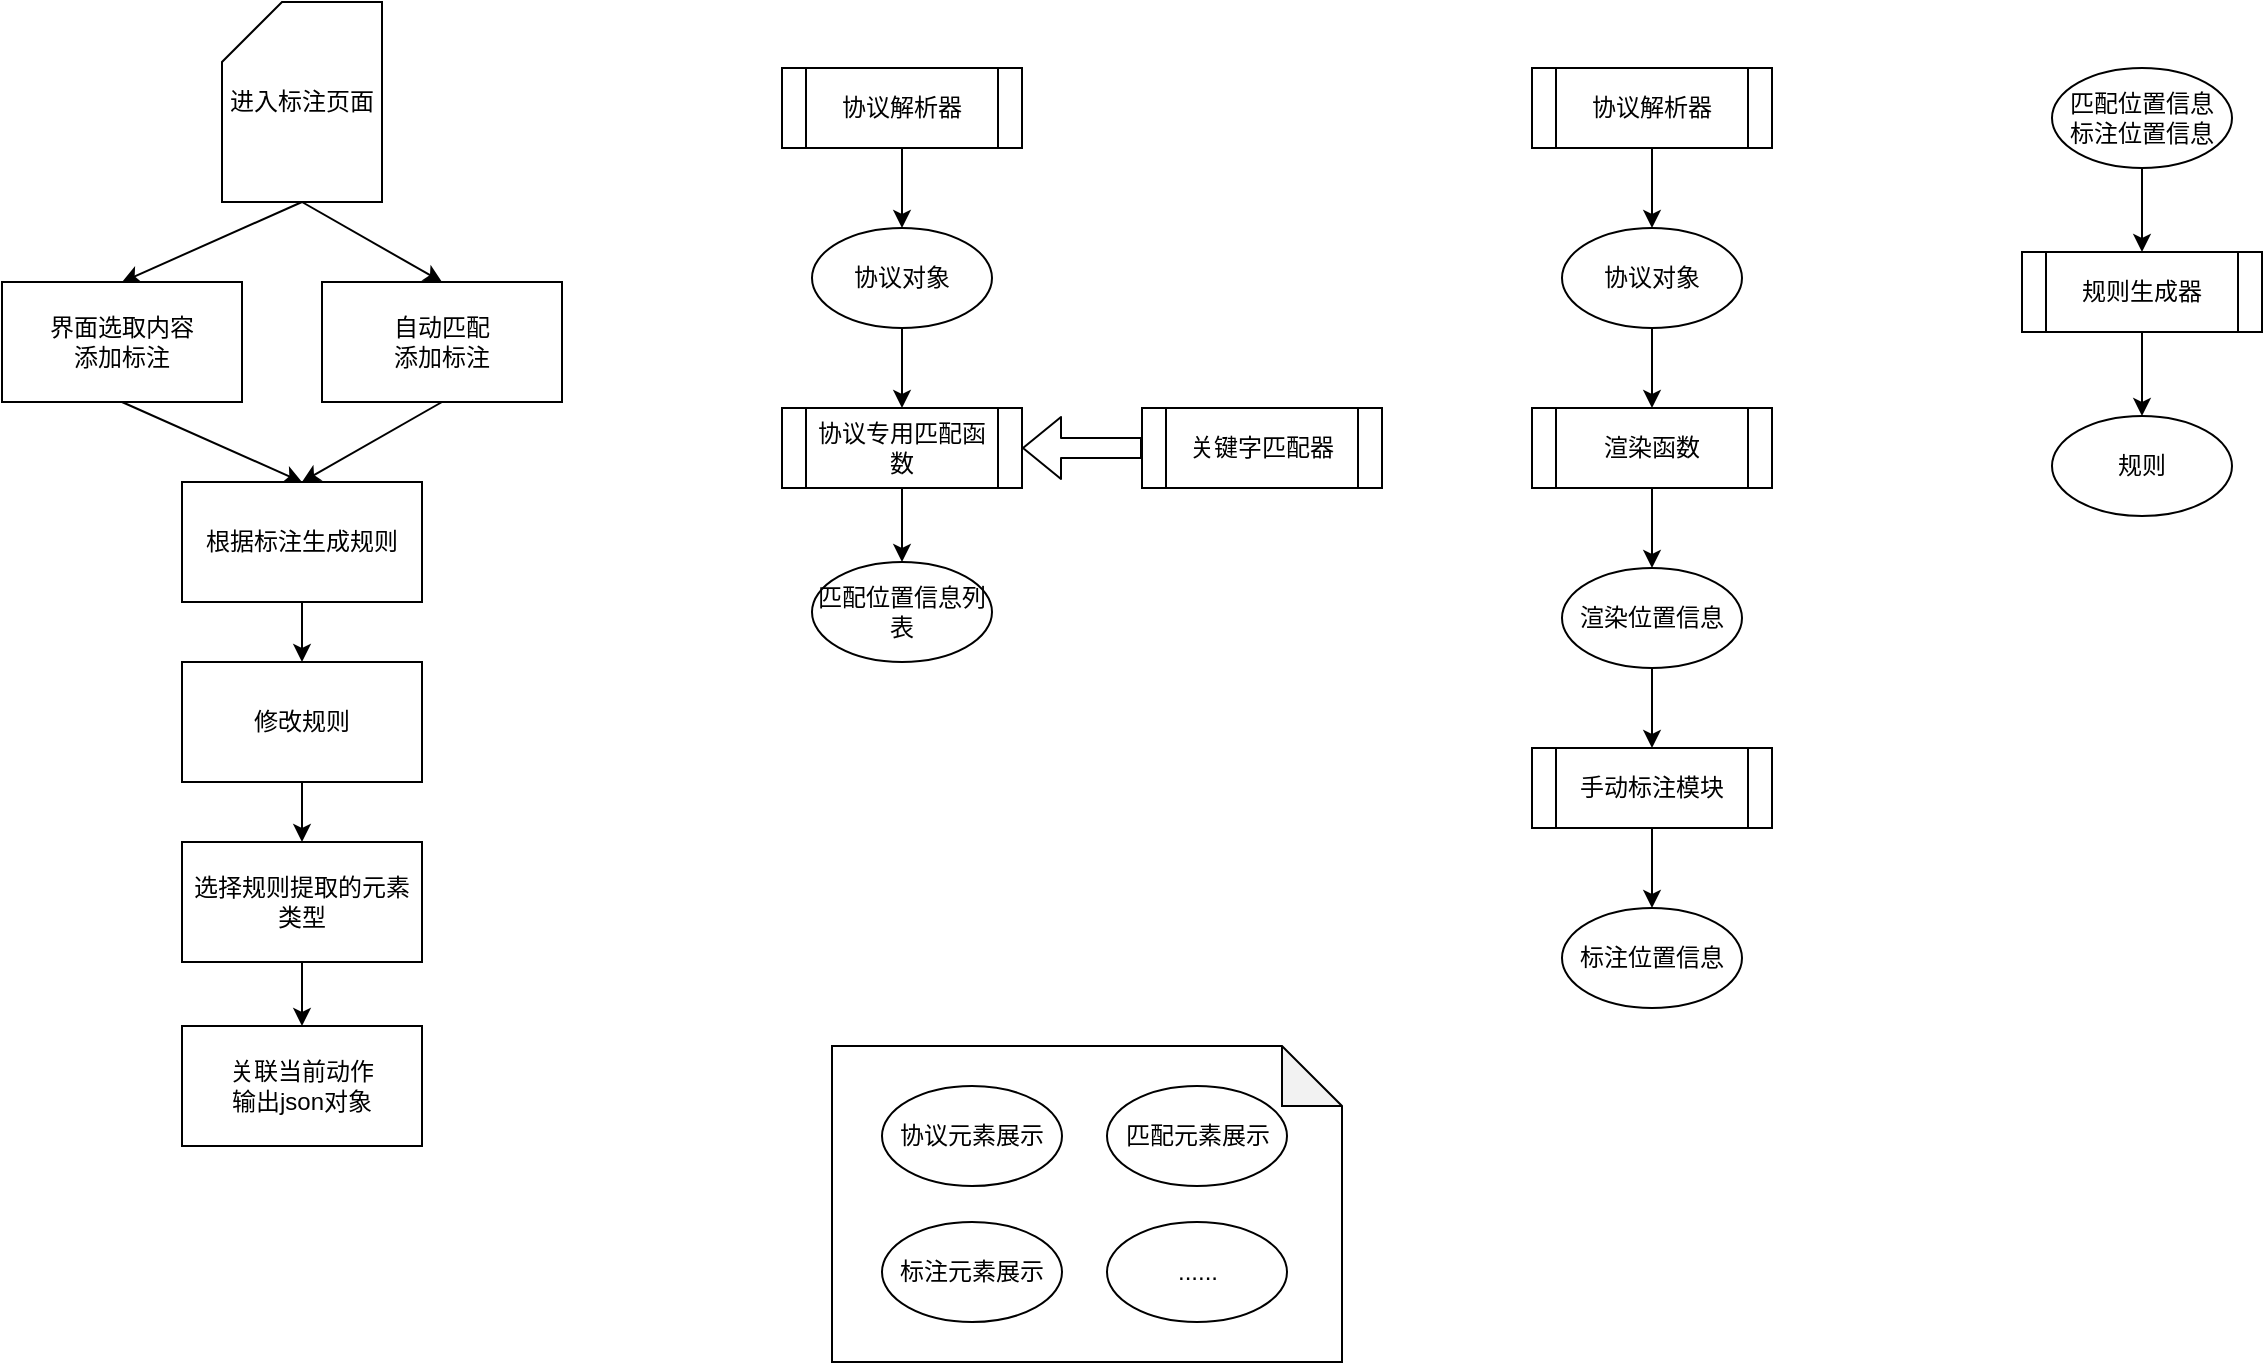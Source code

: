 <mxfile version="12.1.7" type="github" pages="1">
  <diagram id="6FKfcIvOeZ0T_24MmPEe" name="第 1 页">
    <mxGraphModel dx="946" dy="571" grid="1" gridSize="10" guides="1" tooltips="1" connect="1" arrows="1" fold="1" page="1" pageScale="1" pageWidth="1327" pageHeight="1169" math="0" shadow="0">
      <root>
        <mxCell id="0"/>
        <mxCell id="1" parent="0"/>
        <mxCell id="KV9YtKSeoymKHfhfjrCS-7" value="" style="shape=note;whiteSpace=wrap;html=1;backgroundOutline=1;darkOpacity=0.05;" vertex="1" parent="1">
          <mxGeometry x="465" y="542" width="255" height="158" as="geometry"/>
        </mxCell>
        <mxCell id="bmfqaIszuD7k2YfsK9zt-1" value="界面选取内容&lt;br&gt;添加标注" style="rounded=0;whiteSpace=wrap;html=1;" parent="1" vertex="1">
          <mxGeometry x="50" y="160" width="120" height="60" as="geometry"/>
        </mxCell>
        <mxCell id="bmfqaIszuD7k2YfsK9zt-2" value="根据标注生成规则" style="rounded=0;whiteSpace=wrap;html=1;" parent="1" vertex="1">
          <mxGeometry x="140" y="260" width="120" height="60" as="geometry"/>
        </mxCell>
        <mxCell id="bmfqaIszuD7k2YfsK9zt-3" value="修改规则" style="rounded=0;whiteSpace=wrap;html=1;" parent="1" vertex="1">
          <mxGeometry x="140" y="350" width="120" height="60" as="geometry"/>
        </mxCell>
        <mxCell id="bmfqaIszuD7k2YfsK9zt-4" value="" style="endArrow=classic;html=1;exitX=0.5;exitY=1;exitDx=0;exitDy=0;entryX=0.5;entryY=0;entryDx=0;entryDy=0;" parent="1" source="bmfqaIszuD7k2YfsK9zt-1" target="bmfqaIszuD7k2YfsK9zt-2" edge="1">
          <mxGeometry width="50" height="50" relative="1" as="geometry">
            <mxPoint x="110" y="300" as="sourcePoint"/>
            <mxPoint x="160" y="250" as="targetPoint"/>
          </mxGeometry>
        </mxCell>
        <mxCell id="bmfqaIszuD7k2YfsK9zt-5" value="" style="endArrow=classic;html=1;exitX=0.5;exitY=1;exitDx=0;exitDy=0;entryX=0.5;entryY=0;entryDx=0;entryDy=0;" parent="1" source="bmfqaIszuD7k2YfsK9zt-2" target="bmfqaIszuD7k2YfsK9zt-3" edge="1">
          <mxGeometry width="50" height="50" relative="1" as="geometry">
            <mxPoint x="110" y="370" as="sourcePoint"/>
            <mxPoint x="110" y="430" as="targetPoint"/>
          </mxGeometry>
        </mxCell>
        <mxCell id="XkHL08ya3uAFKRS17An--1" value="进入标注页面" style="shape=card;whiteSpace=wrap;html=1;" parent="1" vertex="1">
          <mxGeometry x="160" y="20" width="80" height="100" as="geometry"/>
        </mxCell>
        <mxCell id="XkHL08ya3uAFKRS17An--4" value="" style="endArrow=classic;html=1;exitX=0.5;exitY=1;exitDx=0;exitDy=0;exitPerimeter=0;entryX=0.5;entryY=0;entryDx=0;entryDy=0;" parent="1" source="XkHL08ya3uAFKRS17An--1" target="bmfqaIszuD7k2YfsK9zt-1" edge="1">
          <mxGeometry width="50" height="50" relative="1" as="geometry">
            <mxPoint x="109" y="130" as="sourcePoint"/>
            <mxPoint x="109" y="200" as="targetPoint"/>
          </mxGeometry>
        </mxCell>
        <mxCell id="XkHL08ya3uAFKRS17An--5" value="选择规则提取的元素类型" style="rounded=0;whiteSpace=wrap;html=1;" parent="1" vertex="1">
          <mxGeometry x="140" y="440" width="120" height="60" as="geometry"/>
        </mxCell>
        <mxCell id="XkHL08ya3uAFKRS17An--6" value="" style="endArrow=classic;html=1;exitX=0.5;exitY=1;exitDx=0;exitDy=0;entryX=0.5;entryY=0;entryDx=0;entryDy=0;" parent="1" source="bmfqaIszuD7k2YfsK9zt-3" target="XkHL08ya3uAFKRS17An--5" edge="1">
          <mxGeometry width="50" height="50" relative="1" as="geometry">
            <mxPoint x="120" y="320" as="sourcePoint"/>
            <mxPoint x="120" y="350" as="targetPoint"/>
          </mxGeometry>
        </mxCell>
        <mxCell id="XkHL08ya3uAFKRS17An--8" value="自动匹配&lt;br&gt;添加标注" style="rounded=0;whiteSpace=wrap;html=1;" parent="1" vertex="1">
          <mxGeometry x="210" y="160" width="120" height="60" as="geometry"/>
        </mxCell>
        <mxCell id="XkHL08ya3uAFKRS17An--9" value="" style="endArrow=classic;html=1;exitX=0.5;exitY=1;exitDx=0;exitDy=0;entryX=0.5;entryY=0;entryDx=0;entryDy=0;" parent="1" source="XkHL08ya3uAFKRS17An--8" target="bmfqaIszuD7k2YfsK9zt-2" edge="1">
          <mxGeometry width="50" height="50" relative="1" as="geometry">
            <mxPoint x="280" y="360" as="sourcePoint"/>
            <mxPoint x="330" y="310" as="targetPoint"/>
            <Array as="points"/>
          </mxGeometry>
        </mxCell>
        <mxCell id="XkHL08ya3uAFKRS17An--11" value="" style="endArrow=classic;html=1;exitX=0.5;exitY=1;exitDx=0;exitDy=0;exitPerimeter=0;entryX=0.5;entryY=0;entryDx=0;entryDy=0;" parent="1" source="XkHL08ya3uAFKRS17An--1" target="XkHL08ya3uAFKRS17An--8" edge="1">
          <mxGeometry width="50" height="50" relative="1" as="geometry">
            <mxPoint x="280" y="220" as="sourcePoint"/>
            <mxPoint x="330" y="170" as="targetPoint"/>
          </mxGeometry>
        </mxCell>
        <mxCell id="DkTlWnZVP09rbSDj4pex-1" value="关联当前动作&lt;br&gt;输出json对象" style="rounded=0;whiteSpace=wrap;html=1;" parent="1" vertex="1">
          <mxGeometry x="140" y="532" width="120" height="60" as="geometry"/>
        </mxCell>
        <mxCell id="DkTlWnZVP09rbSDj4pex-2" value="" style="endArrow=classic;html=1;exitX=0.5;exitY=1;exitDx=0;exitDy=0;entryX=0.5;entryY=0;entryDx=0;entryDy=0;" parent="1" source="XkHL08ya3uAFKRS17An--5" target="DkTlWnZVP09rbSDj4pex-1" edge="1">
          <mxGeometry width="50" height="50" relative="1" as="geometry">
            <mxPoint x="210" y="420" as="sourcePoint"/>
            <mxPoint x="210" y="450" as="targetPoint"/>
          </mxGeometry>
        </mxCell>
        <mxCell id="DkTlWnZVP09rbSDj4pex-5" value="" style="endArrow=classic;html=1;exitX=0.5;exitY=1;exitDx=0;exitDy=0;entryX=0.5;entryY=0;entryDx=0;entryDy=0;" parent="1" source="DkTlWnZVP09rbSDj4pex-17" target="DkTlWnZVP09rbSDj4pex-15" edge="1">
          <mxGeometry width="50" height="50" relative="1" as="geometry">
            <mxPoint x="500" y="93" as="sourcePoint"/>
            <mxPoint x="500" y="152" as="targetPoint"/>
          </mxGeometry>
        </mxCell>
        <mxCell id="DkTlWnZVP09rbSDj4pex-10" value="关键字匹配器" style="shape=process;whiteSpace=wrap;html=1;backgroundOutline=1;" parent="1" vertex="1">
          <mxGeometry x="620" y="223" width="120" height="40" as="geometry"/>
        </mxCell>
        <mxCell id="DkTlWnZVP09rbSDj4pex-11" value="" style="shape=flexArrow;endArrow=classic;html=1;exitX=0;exitY=0.5;exitDx=0;exitDy=0;" parent="1" source="DkTlWnZVP09rbSDj4pex-10" target="DkTlWnZVP09rbSDj4pex-20" edge="1">
          <mxGeometry width="50" height="50" relative="1" as="geometry">
            <mxPoint x="490" y="273" as="sourcePoint"/>
            <mxPoint x="480" y="253" as="targetPoint"/>
          </mxGeometry>
        </mxCell>
        <mxCell id="DkTlWnZVP09rbSDj4pex-15" value="&lt;span style=&quot;white-space: normal&quot;&gt;协议对象&lt;/span&gt;" style="ellipse;whiteSpace=wrap;html=1;" parent="1" vertex="1">
          <mxGeometry x="455" y="133" width="90" height="50" as="geometry"/>
        </mxCell>
        <mxCell id="DkTlWnZVP09rbSDj4pex-17" value="&lt;span style=&quot;white-space: normal&quot;&gt;协议解析器&lt;/span&gt;" style="shape=process;whiteSpace=wrap;html=1;backgroundOutline=1;" parent="1" vertex="1">
          <mxGeometry x="440" y="53" width="120" height="40" as="geometry"/>
        </mxCell>
        <mxCell id="DkTlWnZVP09rbSDj4pex-20" value="协议专用匹配函数" style="shape=process;whiteSpace=wrap;html=1;backgroundOutline=1;" parent="1" vertex="1">
          <mxGeometry x="440" y="223" width="120" height="40" as="geometry"/>
        </mxCell>
        <mxCell id="DkTlWnZVP09rbSDj4pex-22" value="&lt;span style=&quot;white-space: normal&quot;&gt;匹配位置信息列表&lt;/span&gt;" style="ellipse;whiteSpace=wrap;html=1;" parent="1" vertex="1">
          <mxGeometry x="455" y="300" width="90" height="50" as="geometry"/>
        </mxCell>
        <mxCell id="DkTlWnZVP09rbSDj4pex-24" value="" style="endArrow=classic;html=1;exitX=0.5;exitY=1;exitDx=0;exitDy=0;" parent="1" source="DkTlWnZVP09rbSDj4pex-20" edge="1">
          <mxGeometry width="50" height="50" relative="1" as="geometry">
            <mxPoint x="500" y="260" as="sourcePoint"/>
            <mxPoint x="500" y="300" as="targetPoint"/>
          </mxGeometry>
        </mxCell>
        <mxCell id="DkTlWnZVP09rbSDj4pex-26" value="渲染函数" style="shape=process;whiteSpace=wrap;html=1;backgroundOutline=1;" parent="1" vertex="1">
          <mxGeometry x="815" y="223" width="120" height="40" as="geometry"/>
        </mxCell>
        <mxCell id="DkTlWnZVP09rbSDj4pex-27" value="" style="endArrow=classic;html=1;exitX=0.5;exitY=1;exitDx=0;exitDy=0;entryX=0.5;entryY=0;entryDx=0;entryDy=0;" parent="1" source="DkTlWnZVP09rbSDj4pex-15" target="DkTlWnZVP09rbSDj4pex-20" edge="1">
          <mxGeometry width="50" height="50" relative="1" as="geometry">
            <mxPoint x="499" y="183" as="sourcePoint"/>
            <mxPoint x="499" y="223" as="targetPoint"/>
          </mxGeometry>
        </mxCell>
        <mxCell id="DkTlWnZVP09rbSDj4pex-31" value="" style="endArrow=classic;html=1;exitX=0.5;exitY=1;exitDx=0;exitDy=0;entryX=0.5;entryY=0;entryDx=0;entryDy=0;" parent="1" source="DkTlWnZVP09rbSDj4pex-33" target="DkTlWnZVP09rbSDj4pex-32" edge="1">
          <mxGeometry width="50" height="50" relative="1" as="geometry">
            <mxPoint x="875" y="93" as="sourcePoint"/>
            <mxPoint x="875" y="152" as="targetPoint"/>
          </mxGeometry>
        </mxCell>
        <mxCell id="DkTlWnZVP09rbSDj4pex-32" value="&lt;span style=&quot;white-space: normal&quot;&gt;协议对象&lt;/span&gt;" style="ellipse;whiteSpace=wrap;html=1;" parent="1" vertex="1">
          <mxGeometry x="830" y="133" width="90" height="50" as="geometry"/>
        </mxCell>
        <mxCell id="DkTlWnZVP09rbSDj4pex-33" value="&lt;span style=&quot;white-space: normal&quot;&gt;协议解析器&lt;/span&gt;" style="shape=process;whiteSpace=wrap;html=1;backgroundOutline=1;" parent="1" vertex="1">
          <mxGeometry x="815" y="53" width="120" height="40" as="geometry"/>
        </mxCell>
        <mxCell id="DkTlWnZVP09rbSDj4pex-34" value="" style="endArrow=classic;html=1;exitX=0.5;exitY=1;exitDx=0;exitDy=0;entryX=0.5;entryY=0;entryDx=0;entryDy=0;" parent="1" source="DkTlWnZVP09rbSDj4pex-32" target="DkTlWnZVP09rbSDj4pex-26" edge="1">
          <mxGeometry width="50" height="50" relative="1" as="geometry">
            <mxPoint x="874" y="183" as="sourcePoint"/>
            <mxPoint x="875" y="223" as="targetPoint"/>
          </mxGeometry>
        </mxCell>
        <mxCell id="DkTlWnZVP09rbSDj4pex-35" value="渲染位置信息" style="ellipse;whiteSpace=wrap;html=1;" parent="1" vertex="1">
          <mxGeometry x="830" y="303" width="90" height="50" as="geometry"/>
        </mxCell>
        <mxCell id="DkTlWnZVP09rbSDj4pex-36" value="" style="endArrow=classic;html=1;exitX=0.5;exitY=1;exitDx=0;exitDy=0;entryX=0.5;entryY=0;entryDx=0;entryDy=0;" parent="1" source="DkTlWnZVP09rbSDj4pex-26" target="DkTlWnZVP09rbSDj4pex-35" edge="1">
          <mxGeometry width="50" height="50" relative="1" as="geometry">
            <mxPoint x="945" y="273" as="sourcePoint"/>
            <mxPoint x="985" y="243" as="targetPoint"/>
          </mxGeometry>
        </mxCell>
        <mxCell id="DkTlWnZVP09rbSDj4pex-37" value="手动标注模块" style="shape=process;whiteSpace=wrap;html=1;backgroundOutline=1;" parent="1" vertex="1">
          <mxGeometry x="815" y="393" width="120" height="40" as="geometry"/>
        </mxCell>
        <mxCell id="DkTlWnZVP09rbSDj4pex-38" value="" style="endArrow=classic;html=1;exitX=0.5;exitY=1;exitDx=0;exitDy=0;entryX=0.5;entryY=0;entryDx=0;entryDy=0;" parent="1" source="DkTlWnZVP09rbSDj4pex-35" target="DkTlWnZVP09rbSDj4pex-37" edge="1">
          <mxGeometry width="50" height="50" relative="1" as="geometry">
            <mxPoint x="1275" y="293" as="sourcePoint"/>
            <mxPoint x="1325" y="243" as="targetPoint"/>
          </mxGeometry>
        </mxCell>
        <mxCell id="DkTlWnZVP09rbSDj4pex-39" value="" style="endArrow=classic;html=1;exitX=0.5;exitY=1;exitDx=0;exitDy=0;entryX=0.5;entryY=0;entryDx=0;entryDy=0;" parent="1" source="DkTlWnZVP09rbSDj4pex-37" target="DkTlWnZVP09rbSDj4pex-40" edge="1">
          <mxGeometry width="50" height="50" relative="1" as="geometry">
            <mxPoint x="855" y="513" as="sourcePoint"/>
            <mxPoint x="875" y="473" as="targetPoint"/>
          </mxGeometry>
        </mxCell>
        <mxCell id="DkTlWnZVP09rbSDj4pex-40" value="标注位置信息" style="ellipse;whiteSpace=wrap;html=1;" parent="1" vertex="1">
          <mxGeometry x="830" y="473" width="90" height="50" as="geometry"/>
        </mxCell>
        <mxCell id="DkTlWnZVP09rbSDj4pex-41" value="规则生成器" style="shape=process;whiteSpace=wrap;html=1;backgroundOutline=1;" parent="1" vertex="1">
          <mxGeometry x="1060" y="145" width="120" height="40" as="geometry"/>
        </mxCell>
        <mxCell id="DkTlWnZVP09rbSDj4pex-42" value="匹配位置信息&lt;br&gt;标注位置信息" style="ellipse;whiteSpace=wrap;html=1;" parent="1" vertex="1">
          <mxGeometry x="1075" y="53" width="90" height="50" as="geometry"/>
        </mxCell>
        <mxCell id="DkTlWnZVP09rbSDj4pex-43" value="" style="endArrow=classic;html=1;exitX=0.5;exitY=1;exitDx=0;exitDy=0;entryX=0.5;entryY=0;entryDx=0;entryDy=0;" parent="1" source="DkTlWnZVP09rbSDj4pex-42" target="DkTlWnZVP09rbSDj4pex-41" edge="1">
          <mxGeometry width="50" height="50" relative="1" as="geometry">
            <mxPoint x="1230" y="153" as="sourcePoint"/>
            <mxPoint x="1280" y="103" as="targetPoint"/>
          </mxGeometry>
        </mxCell>
        <mxCell id="DkTlWnZVP09rbSDj4pex-44" value="" style="endArrow=classic;html=1;entryX=0.5;entryY=0;entryDx=0;entryDy=0;" parent="1" source="DkTlWnZVP09rbSDj4pex-41" target="DkTlWnZVP09rbSDj4pex-45" edge="1">
          <mxGeometry width="50" height="50" relative="1" as="geometry">
            <mxPoint x="1100" y="263" as="sourcePoint"/>
            <mxPoint x="1120" y="223" as="targetPoint"/>
          </mxGeometry>
        </mxCell>
        <mxCell id="DkTlWnZVP09rbSDj4pex-45" value="规则" style="ellipse;whiteSpace=wrap;html=1;" parent="1" vertex="1">
          <mxGeometry x="1075" y="227" width="90" height="50" as="geometry"/>
        </mxCell>
        <mxCell id="KV9YtKSeoymKHfhfjrCS-5" value="协议元素展示" style="ellipse;whiteSpace=wrap;html=1;" vertex="1" parent="1">
          <mxGeometry x="490" y="562" width="90" height="50" as="geometry"/>
        </mxCell>
        <mxCell id="KV9YtKSeoymKHfhfjrCS-9" value="标注元素展示" style="ellipse;whiteSpace=wrap;html=1;" vertex="1" parent="1">
          <mxGeometry x="490" y="630" width="90" height="50" as="geometry"/>
        </mxCell>
        <mxCell id="KV9YtKSeoymKHfhfjrCS-10" value="匹配元素展示" style="ellipse;whiteSpace=wrap;html=1;" vertex="1" parent="1">
          <mxGeometry x="602.5" y="562" width="90" height="50" as="geometry"/>
        </mxCell>
        <mxCell id="KV9YtKSeoymKHfhfjrCS-11" value="......" style="ellipse;whiteSpace=wrap;html=1;" vertex="1" parent="1">
          <mxGeometry x="602.5" y="630" width="90" height="50" as="geometry"/>
        </mxCell>
      </root>
    </mxGraphModel>
  </diagram>
</mxfile>

